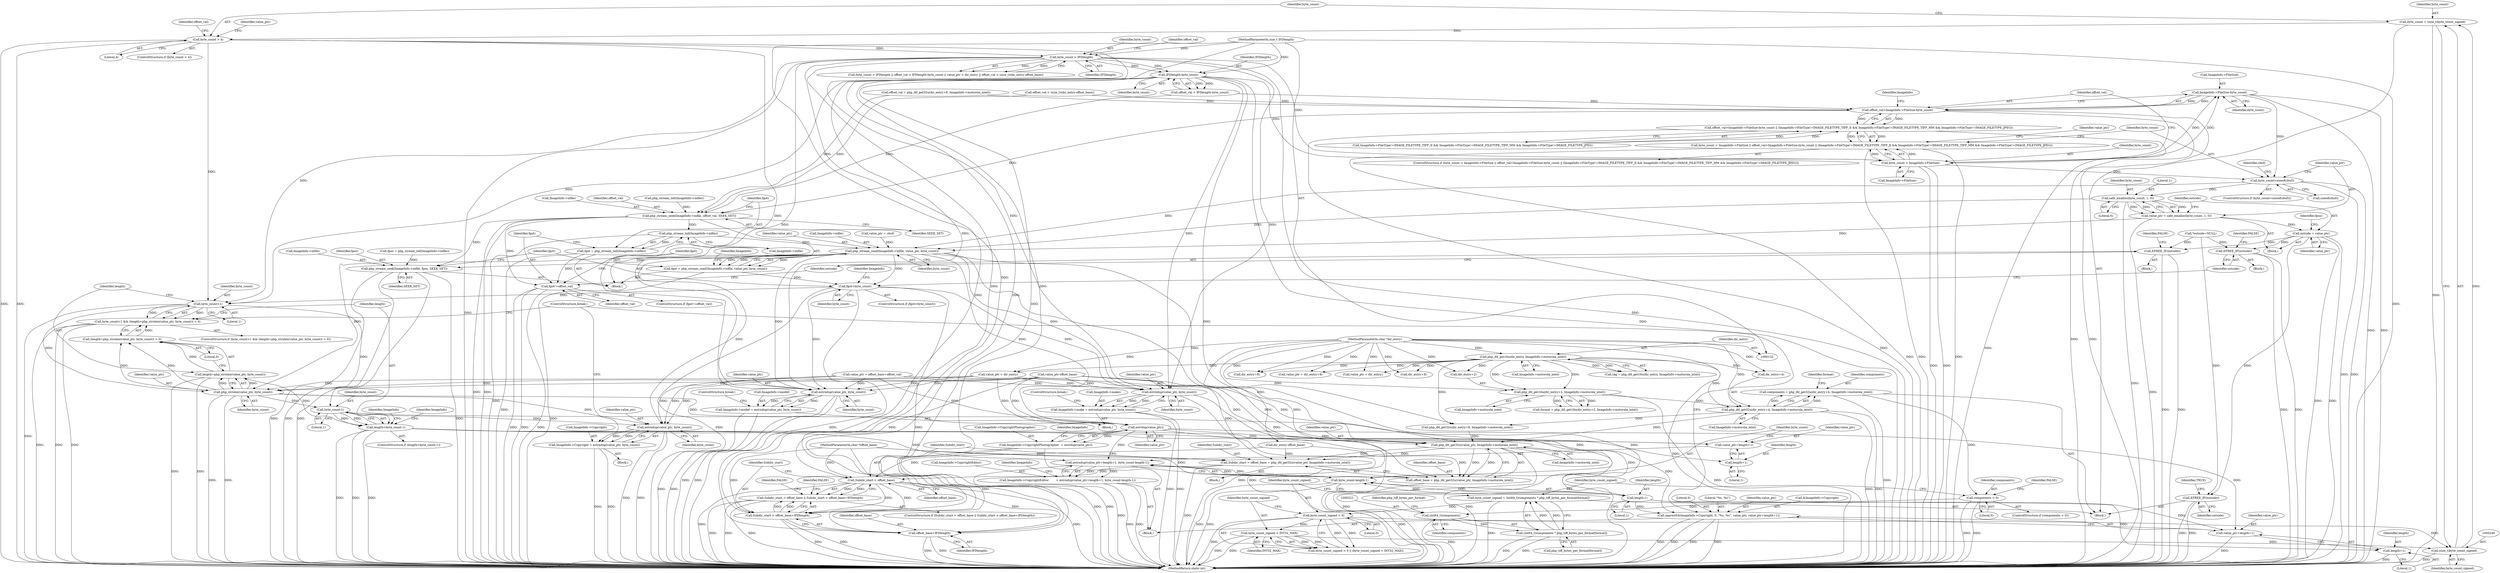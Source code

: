 digraph "0_php_082aecfc3a753ad03be82cf14f03ac065723ec92_0@pointer" {
"1000294" [label="(Call,ImageInfo->FileSize-byte_count)"];
"1000286" [label="(Call,byte_count > ImageInfo->FileSize)"];
"1000263" [label="(Call,byte_count > IFDlength)"];
"1000243" [label="(Call,byte_count > 4)"];
"1000237" [label="(Call,byte_count = (size_t)byte_count_signed)"];
"1000239" [label="(Call,(size_t)byte_count_signed)"];
"1000228" [label="(Call,byte_count_signed < 0)"];
"1000217" [label="(Call,byte_count_signed = (int64_t)components * php_tiff_bytes_per_format[format])"];
"1000219" [label="(Call,(int64_t)components * php_tiff_bytes_per_format[format])"];
"1000220" [label="(Call,(int64_t)components)"];
"1000211" [label="(Call,components < 0)"];
"1000190" [label="(Call,components = php_ifd_get32u(dir_entry+4, ImageInfo->motorola_intel))"];
"1000192" [label="(Call,php_ifd_get32u(dir_entry+4, ImageInfo->motorola_intel))"];
"1000134" [label="(MethodParameterIn,char *dir_entry)"];
"1000176" [label="(Call,php_ifd_get16u(dir_entry, ImageInfo->motorola_intel))"];
"1000183" [label="(Call,php_ifd_get16u(dir_entry+2, ImageInfo->motorola_intel))"];
"1000231" [label="(Call,byte_count_signed > INT32_MAX)"];
"1000136" [label="(MethodParameterIn,size_t IFDlength)"];
"1000269" [label="(Call,IFDlength-byte_count)"];
"1000292" [label="(Call,offset_val>ImageInfo->FileSize-byte_count)"];
"1000291" [label="(Call,offset_val>ImageInfo->FileSize-byte_count || (ImageInfo->FileType!=IMAGE_FILETYPE_TIFF_II && ImageInfo->FileType!=IMAGE_FILETYPE_TIFF_MM && ImageInfo->FileType!=IMAGE_FILETYPE_JPEG))"];
"1000285" [label="(Call,byte_count > ImageInfo->FileSize || offset_val>ImageInfo->FileSize-byte_count || (ImageInfo->FileType!=IMAGE_FILETYPE_TIFF_II && ImageInfo->FileType!=IMAGE_FILETYPE_TIFF_MM && ImageInfo->FileType!=IMAGE_FILETYPE_JPEG))"];
"1000358" [label="(Call,php_stream_seek(ImageInfo->infile, offset_val, SEEK_SET))"];
"1000366" [label="(Call,php_stream_tell(ImageInfo->infile))"];
"1000364" [label="(Call,fgot = php_stream_tell(ImageInfo->infile))"];
"1000371" [label="(Call,fgot!=offset_val)"];
"1000381" [label="(Call,php_stream_read(ImageInfo->infile, value_ptr, byte_count))"];
"1000379" [label="(Call,fgot = php_stream_read(ImageInfo->infile, value_ptr, byte_count))"];
"1000394" [label="(Call,fgot<byte_count)"];
"1000516" [label="(Call,byte_count>1)"];
"1000515" [label="(Call,byte_count>1 && (length=php_strnlen(value_ptr, byte_count)) > 0)"];
"1000522" [label="(Call,php_strnlen(value_ptr, byte_count))"];
"1000519" [label="(Call,(length=php_strnlen(value_ptr, byte_count)) > 0)"];
"1000520" [label="(Call,length=php_strnlen(value_ptr, byte_count))"];
"1000528" [label="(Call,length<byte_count-1)"];
"1000544" [label="(Call,estrndup(value_ptr+length+1, byte_count-length-1))"];
"1000540" [label="(Call,ImageInfo->CopyrightEditor        = estrndup(value_ptr+length+1, byte_count-length-1))"];
"1000545" [label="(Call,value_ptr+length+1)"];
"1000547" [label="(Call,length+1)"];
"1000552" [label="(Call,length-1)"];
"1000550" [label="(Call,byte_count-length-1)"];
"1000555" [label="(Call,spprintf(&ImageInfo->Copyright, 0, \"%s, %s\", value_ptr, value_ptr+length+1))"];
"1000563" [label="(Call,value_ptr+length+1)"];
"1000565" [label="(Call,length+1)"];
"1000530" [label="(Call,byte_count-1)"];
"1000574" [label="(Call,estrndup(value_ptr, byte_count))"];
"1000570" [label="(Call,ImageInfo->Copyright = estrndup(value_ptr, byte_count))"];
"1000538" [label="(Call,estrdup(value_ptr))"];
"1000534" [label="(Call,ImageInfo->CopyrightPhotographer  = estrdup(value_ptr))"];
"1000709" [label="(Call,estrndup(value_ptr, byte_count))"];
"1000705" [label="(Call,ImageInfo->make = estrndup(value_ptr, byte_count))"];
"1000718" [label="(Call,estrndup(value_ptr, byte_count))"];
"1000714" [label="(Call,ImageInfo->model = estrndup(value_ptr, byte_count))"];
"1000387" [label="(Call,php_stream_seek(ImageInfo->infile, fpos, SEEK_SET))"];
"1000772" [label="(Call,php_ifd_get32u(value_ptr, ImageInfo->motorola_intel))"];
"1000768" [label="(Call,Subdir_start = offset_base + php_ifd_get32u(value_ptr, ImageInfo->motorola_intel))"];
"1000779" [label="(Call,Subdir_start < offset_base)"];
"1000778" [label="(Call,Subdir_start < offset_base || Subdir_start > offset_base+IFDlength)"];
"1000782" [label="(Call,Subdir_start > offset_base+IFDlength)"];
"1000784" [label="(Call,offset_base+IFDlength)"];
"1000770" [label="(Call,offset_base + php_ifd_get32u(value_ptr, ImageInfo->motorola_intel))"];
"1000327" [label="(Call,byte_count>sizeof(cbuf))"];
"1000334" [label="(Call,safe_emalloc(byte_count, 1, 0))"];
"1000332" [label="(Call,value_ptr = safe_emalloc(byte_count, 1, 0))"];
"1000338" [label="(Call,outside = value_ptr)"];
"1000375" [label="(Call,EFREE_IF(outside))"];
"1000398" [label="(Call,EFREE_IF(outside))"];
"1000793" [label="(Call,EFREE_IF(outside))"];
"1000786" [label="(Identifier,IFDlength)"];
"1000227" [label="(Call,byte_count_signed < 0 || (byte_count_signed > INT32_MAX))"];
"1000224" [label="(Identifier,php_tiff_bytes_per_format)"];
"1000283" [label="(Block,)"];
"1000576" [label="(Identifier,byte_count)"];
"1000177" [label="(Identifier,dir_entry)"];
"1000241" [label="(Identifier,byte_count_signed)"];
"1000385" [label="(Identifier,value_ptr)"];
"1000388" [label="(Call,ImageInfo->infile)"];
"1000359" [label="(Call,ImageInfo->infile)"];
"1000527" [label="(ControlStructure,if (length<byte_count-1))"];
"1000523" [label="(Identifier,value_ptr)"];
"1000544" [label="(Call,estrndup(value_ptr+length+1, byte_count-length-1))"];
"1000134" [label="(MethodParameterIn,char *dir_entry)"];
"1000367" [label="(Call,ImageInfo->infile)"];
"1000536" [label="(Identifier,ImageInfo)"];
"1000416" [label="(Identifier,ImageInfo)"];
"1000706" [label="(Call,ImageInfo->make)"];
"1000768" [label="(Call,Subdir_start = offset_base + php_ifd_get32u(value_ptr, ImageInfo->motorola_intel))"];
"1000264" [label="(Identifier,byte_count)"];
"1000406" [label="(Call,dir_entry+8)"];
"1000780" [label="(Identifier,Subdir_start)"];
"1000399" [label="(Identifier,outside)"];
"1000386" [label="(Identifier,byte_count)"];
"1000552" [label="(Call,length-1)"];
"1000335" [label="(Identifier,byte_count)"];
"1000567" [label="(Literal,1)"];
"1000187" [label="(Call,ImageInfo->motorola_intel)"];
"1000250" [label="(Call,dir_entry+8)"];
"1000547" [label="(Call,length+1)"];
"1000183" [label="(Call,php_ifd_get16u(dir_entry+2, ImageInfo->motorola_intel))"];
"1000364" [label="(Call,fgot = php_stream_tell(ImageInfo->infile))"];
"1000710" [label="(Identifier,value_ptr)"];
"1000302" [label="(Identifier,ImageInfo)"];
"1000782" [label="(Call,Subdir_start > offset_base+IFDlength)"];
"1000213" [label="(Literal,0)"];
"1000233" [label="(Identifier,INT32_MAX)"];
"1000405" [label="(Identifier,value_ptr)"];
"1000548" [label="(Identifier,length)"];
"1000135" [label="(MethodParameterIn,char *offset_base)"];
"1000375" [label="(Call,EFREE_IF(outside))"];
"1000332" [label="(Call,value_ptr = safe_emalloc(byte_count, 1, 0))"];
"1000553" [label="(Identifier,length)"];
"1000519" [label="(Call,(length=php_strnlen(value_ptr, byte_count)) > 0)"];
"1000371" [label="(Call,fgot!=offset_val)"];
"1000298" [label="(Identifier,byte_count)"];
"1000362" [label="(Identifier,offset_val)"];
"1000268" [label="(Identifier,offset_val)"];
"1000404" [label="(Call,value_ptr = dir_entry+8)"];
"1000181" [label="(Call,format = php_ifd_get16u(dir_entry+2, ImageInfo->motorola_intel))"];
"1000222" [label="(Identifier,components)"];
"1000270" [label="(Identifier,IFDlength)"];
"1000339" [label="(Identifier,outside)"];
"1000560" [label="(Literal,0)"];
"1000570" [label="(Call,ImageInfo->Copyright = estrndup(value_ptr, byte_count))"];
"1000520" [label="(Call,length=php_strnlen(value_ptr, byte_count))"];
"1000299" [label="(Call,ImageInfo->FileType!=IMAGE_FILETYPE_TIFF_II && ImageInfo->FileType!=IMAGE_FILETYPE_TIFF_MM && ImageInfo->FileType!=IMAGE_FILETYPE_JPEG)"];
"1000336" [label="(Literal,1)"];
"1000564" [label="(Identifier,value_ptr)"];
"1000541" [label="(Call,ImageInfo->CopyrightEditor)"];
"1000769" [label="(Identifier,Subdir_start)"];
"1000265" [label="(Identifier,IFDlength)"];
"1000784" [label="(Call,offset_base+IFDlength)"];
"1000366" [label="(Call,php_stream_tell(ImageInfo->infile))"];
"1000770" [label="(Call,offset_base + php_ifd_get32u(value_ptr, ImageInfo->motorola_intel))"];
"1000517" [label="(Identifier,byte_count)"];
"1000524" [label="(Identifier,byte_count)"];
"1000329" [label="(Call,sizeof(cbuf))"];
"1000542" [label="(Identifier,ImageInfo)"];
"1000286" [label="(Call,byte_count > ImageInfo->FileSize)"];
"1000565" [label="(Call,length+1)"];
"1000212" [label="(Identifier,components)"];
"1000381" [label="(Call,php_stream_read(ImageInfo->infile, value_ptr, byte_count))"];
"1000333" [label="(Identifier,value_ptr)"];
"1000230" [label="(Literal,0)"];
"1000191" [label="(Identifier,components)"];
"1000327" [label="(Call,byte_count>sizeof(cbuf))"];
"1000217" [label="(Call,byte_count_signed = (int64_t)components * php_tiff_bytes_per_format[format])"];
"1000550" [label="(Call,byte_count-length-1)"];
"1000554" [label="(Literal,1)"];
"1000392" [label="(Identifier,SEEK_SET)"];
"1000229" [label="(Identifier,byte_count_signed)"];
"1000715" [label="(Call,ImageInfo->model)"];
"1000345" [label="(Identifier,cbuf)"];
"1000792" [label="(Identifier,FALSE)"];
"1000577" [label="(ControlStructure,break;)"];
"1000571" [label="(Call,ImageInfo->Copyright)"];
"1000376" [label="(Identifier,outside)"];
"1000555" [label="(Call,spprintf(&ImageInfo->Copyright, 0, \"%s, %s\", value_ptr, value_ptr+length+1))"];
"1000382" [label="(Call,ImageInfo->infile)"];
"1000387" [label="(Call,php_stream_seek(ImageInfo->infile, fpos, SEEK_SET))"];
"1000721" [label="(ControlStructure,break;)"];
"1000245" [label="(Literal,4)"];
"1000242" [label="(ControlStructure,if (byte_count > 4))"];
"1000284" [label="(ControlStructure,if (byte_count > ImageInfo->FileSize || offset_val>ImageInfo->FileSize-byte_count || (ImageInfo->FileType!=IMAGE_FILETYPE_TIFF_II && ImageInfo->FileType!=IMAGE_FILETYPE_TIFF_MM && ImageInfo->FileType!=IMAGE_FILETYPE_JPEG)))"];
"1000352" [label="(Call,fpos = php_stream_tell(ImageInfo->infile))"];
"1000774" [label="(Call,ImageInfo->motorola_intel)"];
"1000326" [label="(ControlStructure,if (byte_count>sizeof(cbuf)))"];
"1000228" [label="(Call,byte_count_signed < 0)"];
"1000530" [label="(Call,byte_count-1)"];
"1000287" [label="(Identifier,byte_count)"];
"1000232" [label="(Identifier,byte_count_signed)"];
"1000396" [label="(Identifier,byte_count)"];
"1000561" [label="(Literal,\"%s, %s\")"];
"1000334" [label="(Call,safe_emalloc(byte_count, 1, 0))"];
"1000216" [label="(Identifier,FALSE)"];
"1000549" [label="(Literal,1)"];
"1000393" [label="(ControlStructure,if (fgot<byte_count))"];
"1000779" [label="(Call,Subdir_start < offset_base)"];
"1000540" [label="(Call,ImageInfo->CopyrightEditor        = estrndup(value_ptr+length+1, byte_count-length-1))"];
"1000705" [label="(Call,ImageInfo->make = estrndup(value_ptr, byte_count))"];
"1000379" [label="(Call,fgot = php_stream_read(ImageInfo->infile, value_ptr, byte_count))"];
"1000263" [label="(Call,byte_count > IFDlength)"];
"1000190" [label="(Call,components = php_ifd_get32u(dir_entry+4, ImageInfo->motorola_intel))"];
"1000718" [label="(Call,estrndup(value_ptr, byte_count))"];
"1000267" [label="(Call,offset_val > IFDlength-byte_count)"];
"1000532" [label="(Literal,1)"];
"1000709" [label="(Call,estrndup(value_ptr, byte_count))"];
"1000535" [label="(Call,ImageInfo->CopyrightPhotographer)"];
"1000285" [label="(Call,byte_count > ImageInfo->FileSize || offset_val>ImageInfo->FileSize-byte_count || (ImageInfo->FileType!=IMAGE_FILETYPE_TIFF_II && ImageInfo->FileType!=IMAGE_FILETYPE_TIFF_MM && ImageInfo->FileType!=IMAGE_FILETYPE_JPEG))"];
"1000291" [label="(Call,offset_val>ImageInfo->FileSize-byte_count || (ImageInfo->FileType!=IMAGE_FILETYPE_TIFF_II && ImageInfo->FileType!=IMAGE_FILETYPE_TIFF_MM && ImageInfo->FileType!=IMAGE_FILETYPE_JPEG))"];
"1000719" [label="(Identifier,value_ptr)"];
"1000777" [label="(ControlStructure,if (Subdir_start < offset_base || Subdir_start > offset_base+IFDlength))"];
"1000141" [label="(Block,)"];
"1000184" [label="(Call,dir_entry+2)"];
"1000411" [label="(Call,value_ptr-offset_base)"];
"1000525" [label="(Literal,0)"];
"1000558" [label="(Identifier,ImageInfo)"];
"1000711" [label="(Identifier,byte_count)"];
"1000380" [label="(Identifier,fgot)"];
"1000569" [label="(Block,)"];
"1000534" [label="(Call,ImageInfo->CopyrightPhotographer  = estrdup(value_ptr))"];
"1000521" [label="(Identifier,length)"];
"1000292" [label="(Call,offset_val>ImageInfo->FileSize-byte_count)"];
"1000337" [label="(Literal,0)"];
"1000796" [label="(Identifier,TRUE)"];
"1000269" [label="(Call,IFDlength-byte_count)"];
"1000211" [label="(Call,components < 0)"];
"1000531" [label="(Identifier,byte_count)"];
"1000771" [label="(Identifier,offset_base)"];
"1000773" [label="(Identifier,value_ptr)"];
"1000248" [label="(Identifier,offset_val)"];
"1000374" [label="(Block,)"];
"1000244" [label="(Identifier,byte_count)"];
"1000318" [label="(Call,value_ptr < dir_entry)"];
"1000176" [label="(Call,php_ifd_get16u(dir_entry, ImageInfo->motorola_intel))"];
"1000363" [label="(Identifier,SEEK_SET)"];
"1000783" [label="(Identifier,Subdir_start)"];
"1000546" [label="(Identifier,value_ptr)"];
"1000516" [label="(Call,byte_count>1)"];
"1000522" [label="(Call,php_strnlen(value_ptr, byte_count))"];
"1000794" [label="(Identifier,outside)"];
"1000518" [label="(Literal,1)"];
"1000196" [label="(Call,ImageInfo->motorola_intel)"];
"1000793" [label="(Call,EFREE_IF(outside))"];
"1000271" [label="(Identifier,byte_count)"];
"1000349" [label="(Call,value_ptr = cbuf)"];
"1000238" [label="(Identifier,byte_count)"];
"1000538" [label="(Call,estrdup(value_ptr))"];
"1000293" [label="(Identifier,offset_val)"];
"1000223" [label="(Call,php_tiff_bytes_per_format[format])"];
"1000539" [label="(Identifier,value_ptr)"];
"1000545" [label="(Call,value_ptr+length+1)"];
"1000365" [label="(Identifier,fgot)"];
"1000574" [label="(Call,estrndup(value_ptr, byte_count))"];
"1000401" [label="(Identifier,FALSE)"];
"1000572" [label="(Identifier,ImageInfo)"];
"1000394" [label="(Call,fgot<byte_count)"];
"1000563" [label="(Call,value_ptr+length+1)"];
"1000562" [label="(Identifier,value_ptr)"];
"1000193" [label="(Call,dir_entry+4)"];
"1000512" [label="(Block,)"];
"1000276" [label="(Call,offset_val < (size_t)(dir_entry-offset_base))"];
"1000391" [label="(Identifier,fpos)"];
"1000262" [label="(Call,byte_count > IFDlength || offset_val > IFDlength-byte_count || value_ptr < dir_entry || offset_val < (size_t)(dir_entry-offset_base))"];
"1000294" [label="(Call,ImageInfo->FileSize-byte_count)"];
"1000288" [label="(Call,ImageInfo->FileSize)"];
"1000529" [label="(Identifier,length)"];
"1000338" [label="(Call,outside = value_ptr)"];
"1000192" [label="(Call,php_ifd_get32u(dir_entry+4, ImageInfo->motorola_intel))"];
"1000533" [label="(Block,)"];
"1000239" [label="(Call,(size_t)byte_count_signed)"];
"1000575" [label="(Identifier,value_ptr)"];
"1000280" [label="(Call,dir_entry-offset_base)"];
"1000378" [label="(Identifier,FALSE)"];
"1000372" [label="(Identifier,fgot)"];
"1000220" [label="(Call,(int64_t)components)"];
"1000150" [label="(Call,*outside=NULL)"];
"1000218" [label="(Identifier,byte_count_signed)"];
"1000389" [label="(Identifier,ImageInfo)"];
"1000210" [label="(ControlStructure,if (components < 0))"];
"1000295" [label="(Call,ImageInfo->FileSize)"];
"1000714" [label="(Call,ImageInfo->model = estrndup(value_ptr, byte_count))"];
"1000247" [label="(Call,offset_val = php_ifd_get32u(dir_entry+8, ImageInfo->motorola_intel))"];
"1000712" [label="(ControlStructure,break;)"];
"1000354" [label="(Call,php_stream_tell(ImageInfo->infile))"];
"1000785" [label="(Identifier,offset_base)"];
"1000174" [label="(Call,tag = php_ifd_get16u(dir_entry, ImageInfo->motorola_intel))"];
"1000514" [label="(ControlStructure,if (byte_count>1 && (length=php_strnlen(value_ptr, byte_count)) > 0))"];
"1000256" [label="(Call,value_ptr = offset_base+offset_val)"];
"1000219" [label="(Call,(int64_t)components * php_tiff_bytes_per_format[format])"];
"1000395" [label="(Identifier,fgot)"];
"1000178" [label="(Call,ImageInfo->motorola_intel)"];
"1000397" [label="(Block,)"];
"1000566" [label="(Identifier,length)"];
"1000328" [label="(Identifier,byte_count)"];
"1000249" [label="(Call,php_ifd_get32u(dir_entry+8, ImageInfo->motorola_intel))"];
"1000515" [label="(Call,byte_count>1 && (length=php_strnlen(value_ptr, byte_count)) > 0)"];
"1000370" [label="(ControlStructure,if (fgot!=offset_val))"];
"1000781" [label="(Identifier,offset_base)"];
"1000273" [label="(Call,value_ptr < dir_entry)"];
"1000528" [label="(Call,length<byte_count-1)"];
"1000358" [label="(Call,php_stream_seek(ImageInfo->infile, offset_val, SEEK_SET))"];
"1000231" [label="(Call,byte_count_signed > INT32_MAX)"];
"1000772" [label="(Call,php_ifd_get32u(value_ptr, ImageInfo->motorola_intel))"];
"1000373" [label="(Identifier,offset_val)"];
"1000237" [label="(Call,byte_count = (size_t)byte_count_signed)"];
"1000319" [label="(Identifier,value_ptr)"];
"1000331" [label="(Block,)"];
"1000551" [label="(Identifier,byte_count)"];
"1000556" [label="(Call,&ImageInfo->Copyright)"];
"1000789" [label="(Identifier,FALSE)"];
"1000243" [label="(Call,byte_count > 4)"];
"1000340" [label="(Identifier,value_ptr)"];
"1000720" [label="(Identifier,byte_count)"];
"1000398" [label="(Call,EFREE_IF(outside))"];
"1000353" [label="(Identifier,fpos)"];
"1000202" [label="(Identifier,format)"];
"1000778" [label="(Call,Subdir_start < offset_base || Subdir_start > offset_base+IFDlength)"];
"1000797" [label="(MethodReturn,static int)"];
"1000729" [label="(Block,)"];
"1000136" [label="(MethodParameterIn,size_t IFDlength)"];
"1000294" -> "1000292"  [label="AST: "];
"1000294" -> "1000298"  [label="CFG: "];
"1000295" -> "1000294"  [label="AST: "];
"1000298" -> "1000294"  [label="AST: "];
"1000292" -> "1000294"  [label="CFG: "];
"1000294" -> "1000797"  [label="DDG: "];
"1000294" -> "1000797"  [label="DDG: "];
"1000294" -> "1000292"  [label="DDG: "];
"1000294" -> "1000292"  [label="DDG: "];
"1000286" -> "1000294"  [label="DDG: "];
"1000286" -> "1000294"  [label="DDG: "];
"1000294" -> "1000327"  [label="DDG: "];
"1000286" -> "1000285"  [label="AST: "];
"1000286" -> "1000288"  [label="CFG: "];
"1000287" -> "1000286"  [label="AST: "];
"1000288" -> "1000286"  [label="AST: "];
"1000293" -> "1000286"  [label="CFG: "];
"1000285" -> "1000286"  [label="CFG: "];
"1000286" -> "1000797"  [label="DDG: "];
"1000286" -> "1000797"  [label="DDG: "];
"1000286" -> "1000285"  [label="DDG: "];
"1000286" -> "1000285"  [label="DDG: "];
"1000263" -> "1000286"  [label="DDG: "];
"1000269" -> "1000286"  [label="DDG: "];
"1000286" -> "1000327"  [label="DDG: "];
"1000263" -> "1000262"  [label="AST: "];
"1000263" -> "1000265"  [label="CFG: "];
"1000264" -> "1000263"  [label="AST: "];
"1000265" -> "1000263"  [label="AST: "];
"1000268" -> "1000263"  [label="CFG: "];
"1000262" -> "1000263"  [label="CFG: "];
"1000263" -> "1000797"  [label="DDG: "];
"1000263" -> "1000797"  [label="DDG: "];
"1000263" -> "1000262"  [label="DDG: "];
"1000263" -> "1000262"  [label="DDG: "];
"1000243" -> "1000263"  [label="DDG: "];
"1000136" -> "1000263"  [label="DDG: "];
"1000263" -> "1000269"  [label="DDG: "];
"1000263" -> "1000269"  [label="DDG: "];
"1000263" -> "1000516"  [label="DDG: "];
"1000263" -> "1000709"  [label="DDG: "];
"1000263" -> "1000718"  [label="DDG: "];
"1000263" -> "1000782"  [label="DDG: "];
"1000263" -> "1000784"  [label="DDG: "];
"1000243" -> "1000242"  [label="AST: "];
"1000243" -> "1000245"  [label="CFG: "];
"1000244" -> "1000243"  [label="AST: "];
"1000245" -> "1000243"  [label="AST: "];
"1000248" -> "1000243"  [label="CFG: "];
"1000405" -> "1000243"  [label="CFG: "];
"1000243" -> "1000797"  [label="DDG: "];
"1000243" -> "1000797"  [label="DDG: "];
"1000237" -> "1000243"  [label="DDG: "];
"1000243" -> "1000516"  [label="DDG: "];
"1000243" -> "1000709"  [label="DDG: "];
"1000243" -> "1000718"  [label="DDG: "];
"1000237" -> "1000141"  [label="AST: "];
"1000237" -> "1000239"  [label="CFG: "];
"1000238" -> "1000237"  [label="AST: "];
"1000239" -> "1000237"  [label="AST: "];
"1000244" -> "1000237"  [label="CFG: "];
"1000237" -> "1000797"  [label="DDG: "];
"1000239" -> "1000237"  [label="DDG: "];
"1000239" -> "1000241"  [label="CFG: "];
"1000240" -> "1000239"  [label="AST: "];
"1000241" -> "1000239"  [label="AST: "];
"1000239" -> "1000797"  [label="DDG: "];
"1000228" -> "1000239"  [label="DDG: "];
"1000231" -> "1000239"  [label="DDG: "];
"1000228" -> "1000227"  [label="AST: "];
"1000228" -> "1000230"  [label="CFG: "];
"1000229" -> "1000228"  [label="AST: "];
"1000230" -> "1000228"  [label="AST: "];
"1000232" -> "1000228"  [label="CFG: "];
"1000227" -> "1000228"  [label="CFG: "];
"1000228" -> "1000797"  [label="DDG: "];
"1000228" -> "1000227"  [label="DDG: "];
"1000228" -> "1000227"  [label="DDG: "];
"1000217" -> "1000228"  [label="DDG: "];
"1000228" -> "1000231"  [label="DDG: "];
"1000217" -> "1000141"  [label="AST: "];
"1000217" -> "1000219"  [label="CFG: "];
"1000218" -> "1000217"  [label="AST: "];
"1000219" -> "1000217"  [label="AST: "];
"1000229" -> "1000217"  [label="CFG: "];
"1000217" -> "1000797"  [label="DDG: "];
"1000219" -> "1000217"  [label="DDG: "];
"1000219" -> "1000217"  [label="DDG: "];
"1000219" -> "1000223"  [label="CFG: "];
"1000220" -> "1000219"  [label="AST: "];
"1000223" -> "1000219"  [label="AST: "];
"1000219" -> "1000797"  [label="DDG: "];
"1000219" -> "1000797"  [label="DDG: "];
"1000220" -> "1000219"  [label="DDG: "];
"1000220" -> "1000222"  [label="CFG: "];
"1000221" -> "1000220"  [label="AST: "];
"1000222" -> "1000220"  [label="AST: "];
"1000224" -> "1000220"  [label="CFG: "];
"1000220" -> "1000797"  [label="DDG: "];
"1000211" -> "1000220"  [label="DDG: "];
"1000211" -> "1000210"  [label="AST: "];
"1000211" -> "1000213"  [label="CFG: "];
"1000212" -> "1000211"  [label="AST: "];
"1000213" -> "1000211"  [label="AST: "];
"1000216" -> "1000211"  [label="CFG: "];
"1000218" -> "1000211"  [label="CFG: "];
"1000211" -> "1000797"  [label="DDG: "];
"1000211" -> "1000797"  [label="DDG: "];
"1000190" -> "1000211"  [label="DDG: "];
"1000190" -> "1000141"  [label="AST: "];
"1000190" -> "1000192"  [label="CFG: "];
"1000191" -> "1000190"  [label="AST: "];
"1000192" -> "1000190"  [label="AST: "];
"1000202" -> "1000190"  [label="CFG: "];
"1000190" -> "1000797"  [label="DDG: "];
"1000192" -> "1000190"  [label="DDG: "];
"1000192" -> "1000190"  [label="DDG: "];
"1000192" -> "1000196"  [label="CFG: "];
"1000193" -> "1000192"  [label="AST: "];
"1000196" -> "1000192"  [label="AST: "];
"1000192" -> "1000797"  [label="DDG: "];
"1000192" -> "1000797"  [label="DDG: "];
"1000134" -> "1000192"  [label="DDG: "];
"1000176" -> "1000192"  [label="DDG: "];
"1000183" -> "1000192"  [label="DDG: "];
"1000192" -> "1000249"  [label="DDG: "];
"1000192" -> "1000772"  [label="DDG: "];
"1000134" -> "1000132"  [label="AST: "];
"1000134" -> "1000797"  [label="DDG: "];
"1000134" -> "1000176"  [label="DDG: "];
"1000134" -> "1000183"  [label="DDG: "];
"1000134" -> "1000184"  [label="DDG: "];
"1000134" -> "1000193"  [label="DDG: "];
"1000134" -> "1000249"  [label="DDG: "];
"1000134" -> "1000250"  [label="DDG: "];
"1000134" -> "1000273"  [label="DDG: "];
"1000134" -> "1000280"  [label="DDG: "];
"1000134" -> "1000318"  [label="DDG: "];
"1000134" -> "1000404"  [label="DDG: "];
"1000134" -> "1000406"  [label="DDG: "];
"1000176" -> "1000174"  [label="AST: "];
"1000176" -> "1000178"  [label="CFG: "];
"1000177" -> "1000176"  [label="AST: "];
"1000178" -> "1000176"  [label="AST: "];
"1000174" -> "1000176"  [label="CFG: "];
"1000176" -> "1000174"  [label="DDG: "];
"1000176" -> "1000174"  [label="DDG: "];
"1000176" -> "1000183"  [label="DDG: "];
"1000176" -> "1000183"  [label="DDG: "];
"1000176" -> "1000184"  [label="DDG: "];
"1000176" -> "1000193"  [label="DDG: "];
"1000176" -> "1000249"  [label="DDG: "];
"1000176" -> "1000250"  [label="DDG: "];
"1000176" -> "1000273"  [label="DDG: "];
"1000176" -> "1000318"  [label="DDG: "];
"1000176" -> "1000404"  [label="DDG: "];
"1000176" -> "1000406"  [label="DDG: "];
"1000183" -> "1000181"  [label="AST: "];
"1000183" -> "1000187"  [label="CFG: "];
"1000184" -> "1000183"  [label="AST: "];
"1000187" -> "1000183"  [label="AST: "];
"1000181" -> "1000183"  [label="CFG: "];
"1000183" -> "1000797"  [label="DDG: "];
"1000183" -> "1000181"  [label="DDG: "];
"1000183" -> "1000181"  [label="DDG: "];
"1000231" -> "1000227"  [label="AST: "];
"1000231" -> "1000233"  [label="CFG: "];
"1000232" -> "1000231"  [label="AST: "];
"1000233" -> "1000231"  [label="AST: "];
"1000227" -> "1000231"  [label="CFG: "];
"1000231" -> "1000797"  [label="DDG: "];
"1000231" -> "1000797"  [label="DDG: "];
"1000231" -> "1000227"  [label="DDG: "];
"1000231" -> "1000227"  [label="DDG: "];
"1000136" -> "1000132"  [label="AST: "];
"1000136" -> "1000797"  [label="DDG: "];
"1000136" -> "1000269"  [label="DDG: "];
"1000136" -> "1000782"  [label="DDG: "];
"1000136" -> "1000784"  [label="DDG: "];
"1000269" -> "1000267"  [label="AST: "];
"1000269" -> "1000271"  [label="CFG: "];
"1000270" -> "1000269"  [label="AST: "];
"1000271" -> "1000269"  [label="AST: "];
"1000267" -> "1000269"  [label="CFG: "];
"1000269" -> "1000797"  [label="DDG: "];
"1000269" -> "1000797"  [label="DDG: "];
"1000269" -> "1000267"  [label="DDG: "];
"1000269" -> "1000267"  [label="DDG: "];
"1000269" -> "1000516"  [label="DDG: "];
"1000269" -> "1000709"  [label="DDG: "];
"1000269" -> "1000718"  [label="DDG: "];
"1000269" -> "1000782"  [label="DDG: "];
"1000269" -> "1000784"  [label="DDG: "];
"1000292" -> "1000291"  [label="AST: "];
"1000293" -> "1000292"  [label="AST: "];
"1000302" -> "1000292"  [label="CFG: "];
"1000291" -> "1000292"  [label="CFG: "];
"1000292" -> "1000797"  [label="DDG: "];
"1000292" -> "1000797"  [label="DDG: "];
"1000292" -> "1000291"  [label="DDG: "];
"1000292" -> "1000291"  [label="DDG: "];
"1000267" -> "1000292"  [label="DDG: "];
"1000276" -> "1000292"  [label="DDG: "];
"1000247" -> "1000292"  [label="DDG: "];
"1000292" -> "1000358"  [label="DDG: "];
"1000291" -> "1000285"  [label="AST: "];
"1000291" -> "1000299"  [label="CFG: "];
"1000299" -> "1000291"  [label="AST: "];
"1000285" -> "1000291"  [label="CFG: "];
"1000291" -> "1000797"  [label="DDG: "];
"1000291" -> "1000797"  [label="DDG: "];
"1000291" -> "1000285"  [label="DDG: "];
"1000291" -> "1000285"  [label="DDG: "];
"1000299" -> "1000291"  [label="DDG: "];
"1000299" -> "1000291"  [label="DDG: "];
"1000285" -> "1000284"  [label="AST: "];
"1000319" -> "1000285"  [label="CFG: "];
"1000328" -> "1000285"  [label="CFG: "];
"1000285" -> "1000797"  [label="DDG: "];
"1000285" -> "1000797"  [label="DDG: "];
"1000285" -> "1000797"  [label="DDG: "];
"1000358" -> "1000283"  [label="AST: "];
"1000358" -> "1000363"  [label="CFG: "];
"1000359" -> "1000358"  [label="AST: "];
"1000362" -> "1000358"  [label="AST: "];
"1000363" -> "1000358"  [label="AST: "];
"1000365" -> "1000358"  [label="CFG: "];
"1000358" -> "1000797"  [label="DDG: "];
"1000358" -> "1000797"  [label="DDG: "];
"1000354" -> "1000358"  [label="DDG: "];
"1000267" -> "1000358"  [label="DDG: "];
"1000276" -> "1000358"  [label="DDG: "];
"1000247" -> "1000358"  [label="DDG: "];
"1000358" -> "1000366"  [label="DDG: "];
"1000358" -> "1000371"  [label="DDG: "];
"1000358" -> "1000387"  [label="DDG: "];
"1000366" -> "1000364"  [label="AST: "];
"1000366" -> "1000367"  [label="CFG: "];
"1000367" -> "1000366"  [label="AST: "];
"1000364" -> "1000366"  [label="CFG: "];
"1000366" -> "1000797"  [label="DDG: "];
"1000366" -> "1000364"  [label="DDG: "];
"1000366" -> "1000381"  [label="DDG: "];
"1000364" -> "1000283"  [label="AST: "];
"1000365" -> "1000364"  [label="AST: "];
"1000372" -> "1000364"  [label="CFG: "];
"1000364" -> "1000797"  [label="DDG: "];
"1000364" -> "1000371"  [label="DDG: "];
"1000371" -> "1000370"  [label="AST: "];
"1000371" -> "1000373"  [label="CFG: "];
"1000372" -> "1000371"  [label="AST: "];
"1000373" -> "1000371"  [label="AST: "];
"1000376" -> "1000371"  [label="CFG: "];
"1000380" -> "1000371"  [label="CFG: "];
"1000371" -> "1000797"  [label="DDG: "];
"1000371" -> "1000797"  [label="DDG: "];
"1000371" -> "1000797"  [label="DDG: "];
"1000381" -> "1000379"  [label="AST: "];
"1000381" -> "1000386"  [label="CFG: "];
"1000382" -> "1000381"  [label="AST: "];
"1000385" -> "1000381"  [label="AST: "];
"1000386" -> "1000381"  [label="AST: "];
"1000379" -> "1000381"  [label="CFG: "];
"1000381" -> "1000797"  [label="DDG: "];
"1000381" -> "1000379"  [label="DDG: "];
"1000381" -> "1000379"  [label="DDG: "];
"1000381" -> "1000379"  [label="DDG: "];
"1000349" -> "1000381"  [label="DDG: "];
"1000332" -> "1000381"  [label="DDG: "];
"1000327" -> "1000381"  [label="DDG: "];
"1000334" -> "1000381"  [label="DDG: "];
"1000381" -> "1000387"  [label="DDG: "];
"1000381" -> "1000394"  [label="DDG: "];
"1000381" -> "1000522"  [label="DDG: "];
"1000381" -> "1000538"  [label="DDG: "];
"1000381" -> "1000574"  [label="DDG: "];
"1000381" -> "1000709"  [label="DDG: "];
"1000381" -> "1000718"  [label="DDG: "];
"1000381" -> "1000772"  [label="DDG: "];
"1000379" -> "1000283"  [label="AST: "];
"1000380" -> "1000379"  [label="AST: "];
"1000389" -> "1000379"  [label="CFG: "];
"1000379" -> "1000797"  [label="DDG: "];
"1000379" -> "1000394"  [label="DDG: "];
"1000394" -> "1000393"  [label="AST: "];
"1000394" -> "1000396"  [label="CFG: "];
"1000395" -> "1000394"  [label="AST: "];
"1000396" -> "1000394"  [label="AST: "];
"1000399" -> "1000394"  [label="CFG: "];
"1000416" -> "1000394"  [label="CFG: "];
"1000394" -> "1000797"  [label="DDG: "];
"1000394" -> "1000797"  [label="DDG: "];
"1000394" -> "1000797"  [label="DDG: "];
"1000394" -> "1000516"  [label="DDG: "];
"1000394" -> "1000709"  [label="DDG: "];
"1000394" -> "1000718"  [label="DDG: "];
"1000516" -> "1000515"  [label="AST: "];
"1000516" -> "1000518"  [label="CFG: "];
"1000517" -> "1000516"  [label="AST: "];
"1000518" -> "1000516"  [label="AST: "];
"1000521" -> "1000516"  [label="CFG: "];
"1000515" -> "1000516"  [label="CFG: "];
"1000516" -> "1000797"  [label="DDG: "];
"1000516" -> "1000515"  [label="DDG: "];
"1000516" -> "1000515"  [label="DDG: "];
"1000516" -> "1000522"  [label="DDG: "];
"1000516" -> "1000530"  [label="DDG: "];
"1000515" -> "1000514"  [label="AST: "];
"1000515" -> "1000519"  [label="CFG: "];
"1000519" -> "1000515"  [label="AST: "];
"1000529" -> "1000515"  [label="CFG: "];
"1000577" -> "1000515"  [label="CFG: "];
"1000515" -> "1000797"  [label="DDG: "];
"1000515" -> "1000797"  [label="DDG: "];
"1000515" -> "1000797"  [label="DDG: "];
"1000519" -> "1000515"  [label="DDG: "];
"1000522" -> "1000520"  [label="AST: "];
"1000522" -> "1000524"  [label="CFG: "];
"1000523" -> "1000522"  [label="AST: "];
"1000524" -> "1000522"  [label="AST: "];
"1000520" -> "1000522"  [label="CFG: "];
"1000522" -> "1000797"  [label="DDG: "];
"1000522" -> "1000797"  [label="DDG: "];
"1000522" -> "1000519"  [label="DDG: "];
"1000522" -> "1000519"  [label="DDG: "];
"1000522" -> "1000520"  [label="DDG: "];
"1000522" -> "1000520"  [label="DDG: "];
"1000411" -> "1000522"  [label="DDG: "];
"1000273" -> "1000522"  [label="DDG: "];
"1000256" -> "1000522"  [label="DDG: "];
"1000522" -> "1000530"  [label="DDG: "];
"1000522" -> "1000538"  [label="DDG: "];
"1000522" -> "1000574"  [label="DDG: "];
"1000519" -> "1000525"  [label="CFG: "];
"1000520" -> "1000519"  [label="AST: "];
"1000525" -> "1000519"  [label="AST: "];
"1000520" -> "1000519"  [label="DDG: "];
"1000521" -> "1000520"  [label="AST: "];
"1000525" -> "1000520"  [label="CFG: "];
"1000520" -> "1000797"  [label="DDG: "];
"1000520" -> "1000797"  [label="DDG: "];
"1000520" -> "1000528"  [label="DDG: "];
"1000528" -> "1000527"  [label="AST: "];
"1000528" -> "1000530"  [label="CFG: "];
"1000529" -> "1000528"  [label="AST: "];
"1000530" -> "1000528"  [label="AST: "];
"1000536" -> "1000528"  [label="CFG: "];
"1000572" -> "1000528"  [label="CFG: "];
"1000528" -> "1000797"  [label="DDG: "];
"1000528" -> "1000797"  [label="DDG: "];
"1000528" -> "1000797"  [label="DDG: "];
"1000530" -> "1000528"  [label="DDG: "];
"1000530" -> "1000528"  [label="DDG: "];
"1000528" -> "1000544"  [label="DDG: "];
"1000528" -> "1000545"  [label="DDG: "];
"1000528" -> "1000547"  [label="DDG: "];
"1000528" -> "1000552"  [label="DDG: "];
"1000544" -> "1000540"  [label="AST: "];
"1000544" -> "1000550"  [label="CFG: "];
"1000545" -> "1000544"  [label="AST: "];
"1000550" -> "1000544"  [label="AST: "];
"1000540" -> "1000544"  [label="CFG: "];
"1000544" -> "1000797"  [label="DDG: "];
"1000544" -> "1000540"  [label="DDG: "];
"1000544" -> "1000540"  [label="DDG: "];
"1000538" -> "1000544"  [label="DDG: "];
"1000550" -> "1000544"  [label="DDG: "];
"1000550" -> "1000544"  [label="DDG: "];
"1000540" -> "1000533"  [label="AST: "];
"1000541" -> "1000540"  [label="AST: "];
"1000558" -> "1000540"  [label="CFG: "];
"1000540" -> "1000797"  [label="DDG: "];
"1000540" -> "1000797"  [label="DDG: "];
"1000545" -> "1000547"  [label="CFG: "];
"1000546" -> "1000545"  [label="AST: "];
"1000547" -> "1000545"  [label="AST: "];
"1000551" -> "1000545"  [label="CFG: "];
"1000538" -> "1000545"  [label="DDG: "];
"1000547" -> "1000549"  [label="CFG: "];
"1000548" -> "1000547"  [label="AST: "];
"1000549" -> "1000547"  [label="AST: "];
"1000552" -> "1000550"  [label="AST: "];
"1000552" -> "1000554"  [label="CFG: "];
"1000553" -> "1000552"  [label="AST: "];
"1000554" -> "1000552"  [label="AST: "];
"1000550" -> "1000552"  [label="CFG: "];
"1000552" -> "1000550"  [label="DDG: "];
"1000552" -> "1000550"  [label="DDG: "];
"1000552" -> "1000555"  [label="DDG: "];
"1000552" -> "1000563"  [label="DDG: "];
"1000552" -> "1000565"  [label="DDG: "];
"1000551" -> "1000550"  [label="AST: "];
"1000550" -> "1000797"  [label="DDG: "];
"1000550" -> "1000797"  [label="DDG: "];
"1000530" -> "1000550"  [label="DDG: "];
"1000555" -> "1000533"  [label="AST: "];
"1000555" -> "1000563"  [label="CFG: "];
"1000556" -> "1000555"  [label="AST: "];
"1000560" -> "1000555"  [label="AST: "];
"1000561" -> "1000555"  [label="AST: "];
"1000562" -> "1000555"  [label="AST: "];
"1000563" -> "1000555"  [label="AST: "];
"1000577" -> "1000555"  [label="CFG: "];
"1000555" -> "1000797"  [label="DDG: "];
"1000555" -> "1000797"  [label="DDG: "];
"1000555" -> "1000797"  [label="DDG: "];
"1000555" -> "1000797"  [label="DDG: "];
"1000538" -> "1000555"  [label="DDG: "];
"1000563" -> "1000565"  [label="CFG: "];
"1000564" -> "1000563"  [label="AST: "];
"1000565" -> "1000563"  [label="AST: "];
"1000563" -> "1000797"  [label="DDG: "];
"1000538" -> "1000563"  [label="DDG: "];
"1000565" -> "1000567"  [label="CFG: "];
"1000566" -> "1000565"  [label="AST: "];
"1000567" -> "1000565"  [label="AST: "];
"1000565" -> "1000797"  [label="DDG: "];
"1000530" -> "1000532"  [label="CFG: "];
"1000531" -> "1000530"  [label="AST: "];
"1000532" -> "1000530"  [label="AST: "];
"1000530" -> "1000574"  [label="DDG: "];
"1000574" -> "1000570"  [label="AST: "];
"1000574" -> "1000576"  [label="CFG: "];
"1000575" -> "1000574"  [label="AST: "];
"1000576" -> "1000574"  [label="AST: "];
"1000570" -> "1000574"  [label="CFG: "];
"1000574" -> "1000797"  [label="DDG: "];
"1000574" -> "1000797"  [label="DDG: "];
"1000574" -> "1000570"  [label="DDG: "];
"1000574" -> "1000570"  [label="DDG: "];
"1000411" -> "1000574"  [label="DDG: "];
"1000273" -> "1000574"  [label="DDG: "];
"1000256" -> "1000574"  [label="DDG: "];
"1000570" -> "1000569"  [label="AST: "];
"1000571" -> "1000570"  [label="AST: "];
"1000577" -> "1000570"  [label="CFG: "];
"1000570" -> "1000797"  [label="DDG: "];
"1000570" -> "1000797"  [label="DDG: "];
"1000538" -> "1000534"  [label="AST: "];
"1000538" -> "1000539"  [label="CFG: "];
"1000539" -> "1000538"  [label="AST: "];
"1000534" -> "1000538"  [label="CFG: "];
"1000538" -> "1000534"  [label="DDG: "];
"1000411" -> "1000538"  [label="DDG: "];
"1000273" -> "1000538"  [label="DDG: "];
"1000256" -> "1000538"  [label="DDG: "];
"1000534" -> "1000533"  [label="AST: "];
"1000535" -> "1000534"  [label="AST: "];
"1000542" -> "1000534"  [label="CFG: "];
"1000534" -> "1000797"  [label="DDG: "];
"1000534" -> "1000797"  [label="DDG: "];
"1000709" -> "1000705"  [label="AST: "];
"1000709" -> "1000711"  [label="CFG: "];
"1000710" -> "1000709"  [label="AST: "];
"1000711" -> "1000709"  [label="AST: "];
"1000705" -> "1000709"  [label="CFG: "];
"1000709" -> "1000797"  [label="DDG: "];
"1000709" -> "1000797"  [label="DDG: "];
"1000709" -> "1000705"  [label="DDG: "];
"1000709" -> "1000705"  [label="DDG: "];
"1000411" -> "1000709"  [label="DDG: "];
"1000273" -> "1000709"  [label="DDG: "];
"1000256" -> "1000709"  [label="DDG: "];
"1000705" -> "1000512"  [label="AST: "];
"1000706" -> "1000705"  [label="AST: "];
"1000712" -> "1000705"  [label="CFG: "];
"1000705" -> "1000797"  [label="DDG: "];
"1000705" -> "1000797"  [label="DDG: "];
"1000718" -> "1000714"  [label="AST: "];
"1000718" -> "1000720"  [label="CFG: "];
"1000719" -> "1000718"  [label="AST: "];
"1000720" -> "1000718"  [label="AST: "];
"1000714" -> "1000718"  [label="CFG: "];
"1000718" -> "1000797"  [label="DDG: "];
"1000718" -> "1000797"  [label="DDG: "];
"1000718" -> "1000714"  [label="DDG: "];
"1000718" -> "1000714"  [label="DDG: "];
"1000411" -> "1000718"  [label="DDG: "];
"1000273" -> "1000718"  [label="DDG: "];
"1000256" -> "1000718"  [label="DDG: "];
"1000714" -> "1000512"  [label="AST: "];
"1000715" -> "1000714"  [label="AST: "];
"1000721" -> "1000714"  [label="CFG: "];
"1000714" -> "1000797"  [label="DDG: "];
"1000714" -> "1000797"  [label="DDG: "];
"1000387" -> "1000283"  [label="AST: "];
"1000387" -> "1000392"  [label="CFG: "];
"1000388" -> "1000387"  [label="AST: "];
"1000391" -> "1000387"  [label="AST: "];
"1000392" -> "1000387"  [label="AST: "];
"1000395" -> "1000387"  [label="CFG: "];
"1000387" -> "1000797"  [label="DDG: "];
"1000387" -> "1000797"  [label="DDG: "];
"1000387" -> "1000797"  [label="DDG: "];
"1000387" -> "1000797"  [label="DDG: "];
"1000352" -> "1000387"  [label="DDG: "];
"1000772" -> "1000770"  [label="AST: "];
"1000772" -> "1000774"  [label="CFG: "];
"1000773" -> "1000772"  [label="AST: "];
"1000774" -> "1000772"  [label="AST: "];
"1000770" -> "1000772"  [label="CFG: "];
"1000772" -> "1000797"  [label="DDG: "];
"1000772" -> "1000797"  [label="DDG: "];
"1000772" -> "1000768"  [label="DDG: "];
"1000772" -> "1000768"  [label="DDG: "];
"1000772" -> "1000770"  [label="DDG: "];
"1000772" -> "1000770"  [label="DDG: "];
"1000411" -> "1000772"  [label="DDG: "];
"1000273" -> "1000772"  [label="DDG: "];
"1000256" -> "1000772"  [label="DDG: "];
"1000249" -> "1000772"  [label="DDG: "];
"1000768" -> "1000729"  [label="AST: "];
"1000768" -> "1000770"  [label="CFG: "];
"1000769" -> "1000768"  [label="AST: "];
"1000770" -> "1000768"  [label="AST: "];
"1000780" -> "1000768"  [label="CFG: "];
"1000768" -> "1000797"  [label="DDG: "];
"1000280" -> "1000768"  [label="DDG: "];
"1000411" -> "1000768"  [label="DDG: "];
"1000135" -> "1000768"  [label="DDG: "];
"1000768" -> "1000779"  [label="DDG: "];
"1000779" -> "1000778"  [label="AST: "];
"1000779" -> "1000781"  [label="CFG: "];
"1000780" -> "1000779"  [label="AST: "];
"1000781" -> "1000779"  [label="AST: "];
"1000783" -> "1000779"  [label="CFG: "];
"1000778" -> "1000779"  [label="CFG: "];
"1000779" -> "1000797"  [label="DDG: "];
"1000779" -> "1000797"  [label="DDG: "];
"1000779" -> "1000778"  [label="DDG: "];
"1000779" -> "1000778"  [label="DDG: "];
"1000135" -> "1000779"  [label="DDG: "];
"1000280" -> "1000779"  [label="DDG: "];
"1000411" -> "1000779"  [label="DDG: "];
"1000779" -> "1000782"  [label="DDG: "];
"1000779" -> "1000782"  [label="DDG: "];
"1000779" -> "1000784"  [label="DDG: "];
"1000778" -> "1000777"  [label="AST: "];
"1000778" -> "1000782"  [label="CFG: "];
"1000782" -> "1000778"  [label="AST: "];
"1000789" -> "1000778"  [label="CFG: "];
"1000792" -> "1000778"  [label="CFG: "];
"1000778" -> "1000797"  [label="DDG: "];
"1000778" -> "1000797"  [label="DDG: "];
"1000778" -> "1000797"  [label="DDG: "];
"1000782" -> "1000778"  [label="DDG: "];
"1000782" -> "1000778"  [label="DDG: "];
"1000782" -> "1000784"  [label="CFG: "];
"1000783" -> "1000782"  [label="AST: "];
"1000784" -> "1000782"  [label="AST: "];
"1000782" -> "1000797"  [label="DDG: "];
"1000782" -> "1000797"  [label="DDG: "];
"1000135" -> "1000782"  [label="DDG: "];
"1000784" -> "1000786"  [label="CFG: "];
"1000785" -> "1000784"  [label="AST: "];
"1000786" -> "1000784"  [label="AST: "];
"1000784" -> "1000797"  [label="DDG: "];
"1000784" -> "1000797"  [label="DDG: "];
"1000135" -> "1000784"  [label="DDG: "];
"1000771" -> "1000770"  [label="AST: "];
"1000770" -> "1000797"  [label="DDG: "];
"1000280" -> "1000770"  [label="DDG: "];
"1000411" -> "1000770"  [label="DDG: "];
"1000135" -> "1000770"  [label="DDG: "];
"1000327" -> "1000326"  [label="AST: "];
"1000327" -> "1000329"  [label="CFG: "];
"1000328" -> "1000327"  [label="AST: "];
"1000329" -> "1000327"  [label="AST: "];
"1000333" -> "1000327"  [label="CFG: "];
"1000345" -> "1000327"  [label="CFG: "];
"1000327" -> "1000797"  [label="DDG: "];
"1000327" -> "1000797"  [label="DDG: "];
"1000327" -> "1000334"  [label="DDG: "];
"1000334" -> "1000332"  [label="AST: "];
"1000334" -> "1000337"  [label="CFG: "];
"1000335" -> "1000334"  [label="AST: "];
"1000336" -> "1000334"  [label="AST: "];
"1000337" -> "1000334"  [label="AST: "];
"1000332" -> "1000334"  [label="CFG: "];
"1000334" -> "1000797"  [label="DDG: "];
"1000334" -> "1000332"  [label="DDG: "];
"1000334" -> "1000332"  [label="DDG: "];
"1000334" -> "1000332"  [label="DDG: "];
"1000332" -> "1000331"  [label="AST: "];
"1000333" -> "1000332"  [label="AST: "];
"1000339" -> "1000332"  [label="CFG: "];
"1000332" -> "1000797"  [label="DDG: "];
"1000332" -> "1000338"  [label="DDG: "];
"1000338" -> "1000331"  [label="AST: "];
"1000338" -> "1000340"  [label="CFG: "];
"1000339" -> "1000338"  [label="AST: "];
"1000340" -> "1000338"  [label="AST: "];
"1000353" -> "1000338"  [label="CFG: "];
"1000338" -> "1000797"  [label="DDG: "];
"1000338" -> "1000797"  [label="DDG: "];
"1000338" -> "1000375"  [label="DDG: "];
"1000338" -> "1000398"  [label="DDG: "];
"1000338" -> "1000793"  [label="DDG: "];
"1000375" -> "1000374"  [label="AST: "];
"1000375" -> "1000376"  [label="CFG: "];
"1000376" -> "1000375"  [label="AST: "];
"1000378" -> "1000375"  [label="CFG: "];
"1000375" -> "1000797"  [label="DDG: "];
"1000375" -> "1000797"  [label="DDG: "];
"1000150" -> "1000375"  [label="DDG: "];
"1000398" -> "1000397"  [label="AST: "];
"1000398" -> "1000399"  [label="CFG: "];
"1000399" -> "1000398"  [label="AST: "];
"1000401" -> "1000398"  [label="CFG: "];
"1000398" -> "1000797"  [label="DDG: "];
"1000398" -> "1000797"  [label="DDG: "];
"1000150" -> "1000398"  [label="DDG: "];
"1000793" -> "1000141"  [label="AST: "];
"1000793" -> "1000794"  [label="CFG: "];
"1000794" -> "1000793"  [label="AST: "];
"1000796" -> "1000793"  [label="CFG: "];
"1000793" -> "1000797"  [label="DDG: "];
"1000793" -> "1000797"  [label="DDG: "];
"1000150" -> "1000793"  [label="DDG: "];
}

